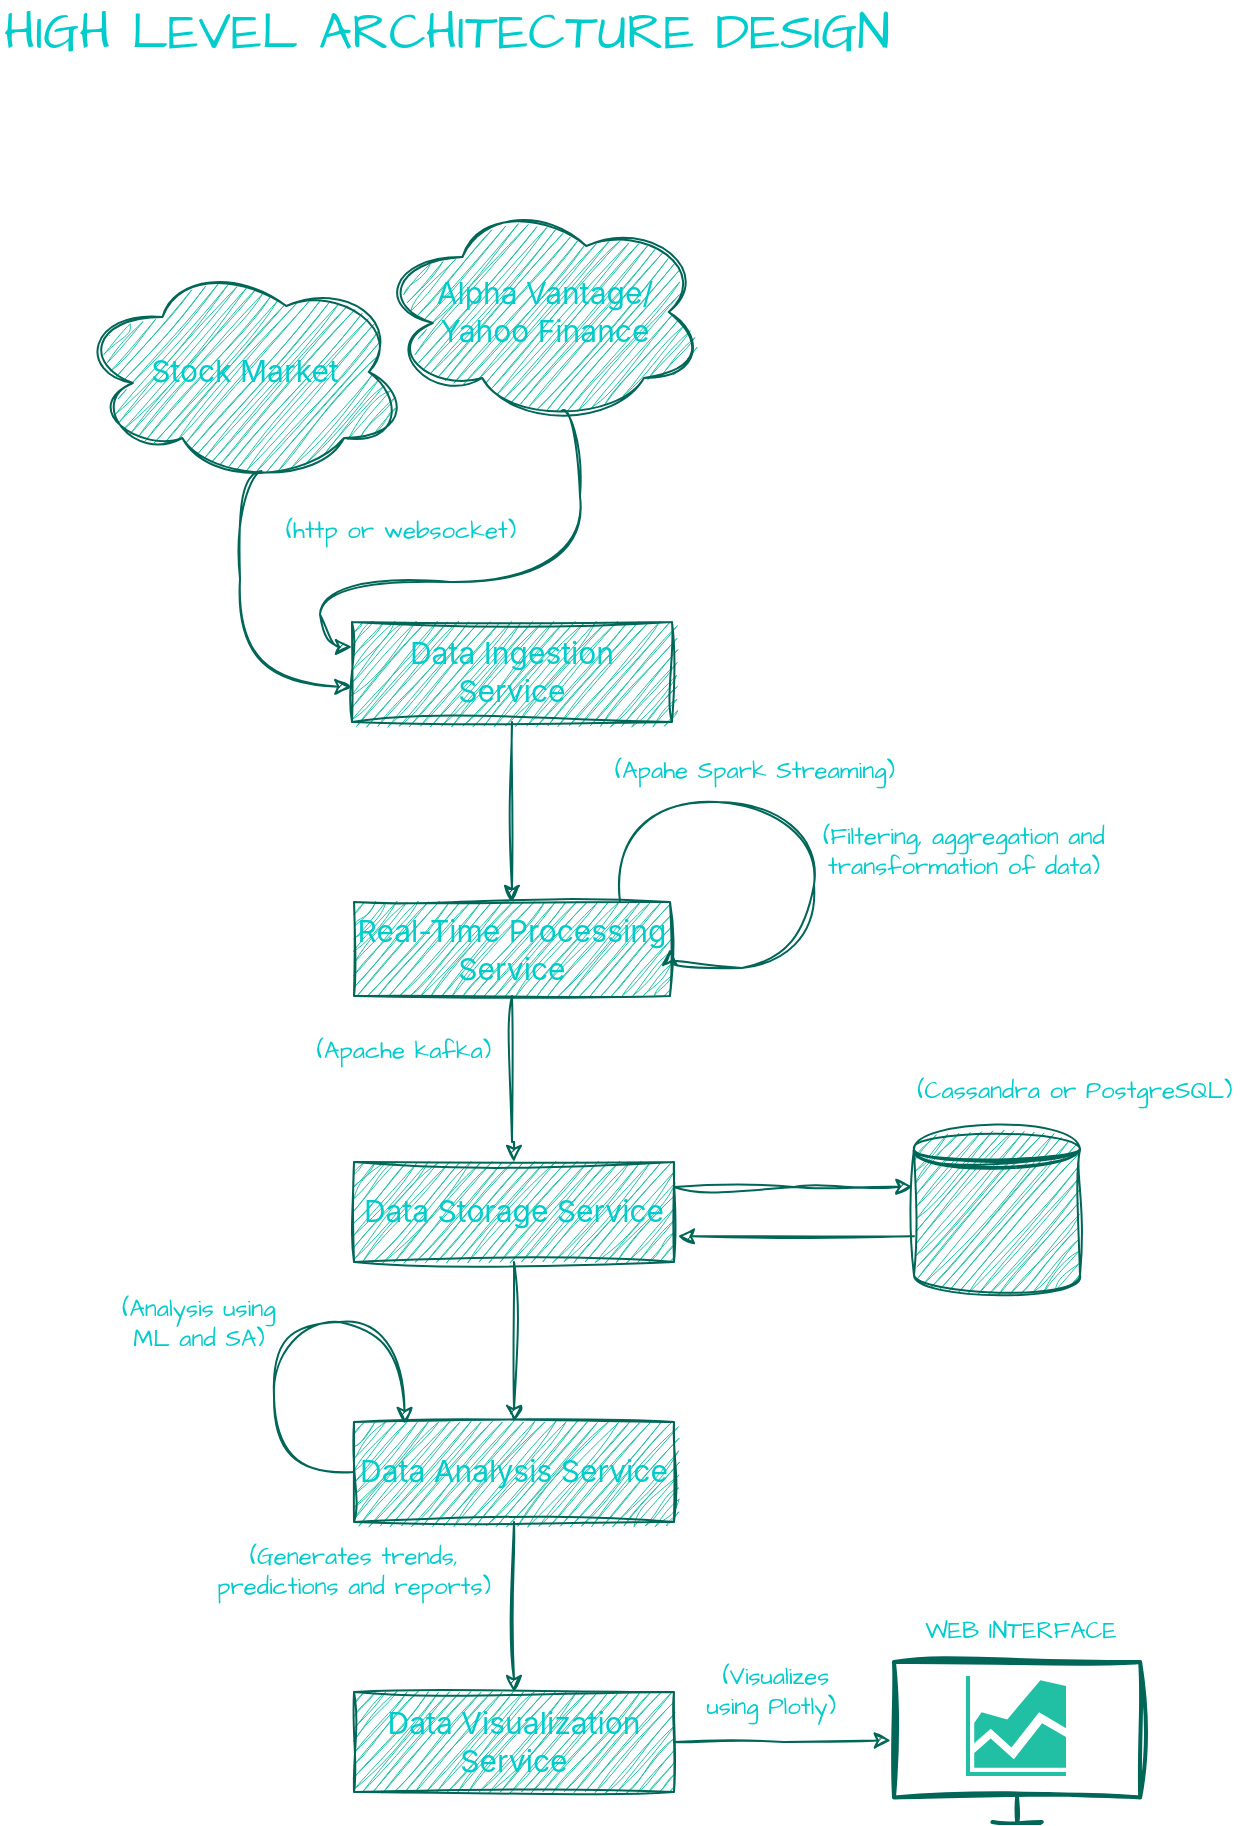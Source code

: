<mxfile version="26.0.13">
  <diagram name="Page-1" id="nSWw3oOFzLTxzGEblgA5">
    <mxGraphModel dx="858" dy="458" grid="1" gridSize="10" guides="1" tooltips="1" connect="1" arrows="1" fold="1" page="1" pageScale="1" pageWidth="827" pageHeight="1169" math="0" shadow="0">
      <root>
        <mxCell id="0" />
        <mxCell id="1" parent="0" />
        <mxCell id="-EV4XiVta61y5kKdB2jz-46" style="edgeStyle=orthogonalEdgeStyle;rounded=0;sketch=1;hachureGap=4;jiggle=2;curveFitting=1;orthogonalLoop=1;jettySize=auto;html=1;exitX=0.5;exitY=1;exitDx=0;exitDy=0;entryX=0.5;entryY=0;entryDx=0;entryDy=0;fontFamily=Architects Daughter;fontSource=https%3A%2F%2Ffonts.googleapis.com%2Fcss%3Ffamily%3DArchitects%2BDaughter;labelBackgroundColor=none;strokeColor=#006658;fontColor=default;" edge="1" parent="1" source="-EV4XiVta61y5kKdB2jz-2" target="-EV4XiVta61y5kKdB2jz-3">
          <mxGeometry relative="1" as="geometry" />
        </mxCell>
        <mxCell id="-EV4XiVta61y5kKdB2jz-2" value="&lt;span style=&quot;font-family: -apple-system, BlinkMacSystemFont, &amp;quot;Segoe UI&amp;quot;, Roboto, &amp;quot;Helvetica Neue&amp;quot;, Arial, &amp;quot;Noto Sans&amp;quot;, &amp;quot;Liberation Sans&amp;quot;, sans-serif, &amp;quot;Apple Color Emoji&amp;quot;, &amp;quot;Segoe UI Emoji&amp;quot;, &amp;quot;Segoe UI Symbol&amp;quot;, &amp;quot;Noto Color Emoji&amp;quot;; font-size: 15px; text-align: left;&quot;&gt;Data Ingestion Service&lt;/span&gt;" style="html=1;whiteSpace=wrap;sketch=1;hachureGap=4;jiggle=2;curveFitting=1;fontFamily=Architects Daughter;fontSource=https%3A%2F%2Ffonts.googleapis.com%2Fcss%3Ffamily%3DArchitects%2BDaughter;labelBackgroundColor=none;fillColor=#21C0A5;strokeColor=#006658;fontColor=#00CCCC;" vertex="1" parent="1">
          <mxGeometry x="256" y="390" width="160" height="50" as="geometry" />
        </mxCell>
        <mxCell id="-EV4XiVta61y5kKdB2jz-12" style="edgeStyle=orthogonalEdgeStyle;rounded=0;sketch=1;hachureGap=4;jiggle=2;curveFitting=1;orthogonalLoop=1;jettySize=auto;html=1;exitX=0.5;exitY=1;exitDx=0;exitDy=0;entryX=0.5;entryY=0;entryDx=0;entryDy=0;fontFamily=Architects Daughter;fontSource=https%3A%2F%2Ffonts.googleapis.com%2Fcss%3Ffamily%3DArchitects%2BDaughter;labelBackgroundColor=none;strokeColor=#006658;fontColor=default;" edge="1" parent="1" source="-EV4XiVta61y5kKdB2jz-3" target="-EV4XiVta61y5kKdB2jz-4">
          <mxGeometry relative="1" as="geometry">
            <Array as="points">
              <mxPoint x="336" y="650" />
              <mxPoint x="337" y="650" />
            </Array>
          </mxGeometry>
        </mxCell>
        <mxCell id="-EV4XiVta61y5kKdB2jz-3" value="&lt;span style=&quot;font-family: -apple-system, BlinkMacSystemFont, &amp;quot;Segoe UI&amp;quot;, Roboto, &amp;quot;Helvetica Neue&amp;quot;, Arial, &amp;quot;Noto Sans&amp;quot;, &amp;quot;Liberation Sans&amp;quot;, sans-serif, &amp;quot;Apple Color Emoji&amp;quot;, &amp;quot;Segoe UI Emoji&amp;quot;, &amp;quot;Segoe UI Symbol&amp;quot;, &amp;quot;Noto Color Emoji&amp;quot;; font-size: 15px; text-align: left;&quot;&gt;Real-Time Processing Service&lt;/span&gt;" style="html=1;whiteSpace=wrap;sketch=1;hachureGap=4;jiggle=2;curveFitting=1;fontFamily=Architects Daughter;fontSource=https%3A%2F%2Ffonts.googleapis.com%2Fcss%3Ffamily%3DArchitects%2BDaughter;labelBackgroundColor=none;fillColor=#21C0A5;strokeColor=#006658;fontColor=#00CCCC;" vertex="1" parent="1">
          <mxGeometry x="257" y="530" width="158" height="47" as="geometry" />
        </mxCell>
        <mxCell id="-EV4XiVta61y5kKdB2jz-13" style="edgeStyle=orthogonalEdgeStyle;rounded=0;sketch=1;hachureGap=4;jiggle=2;curveFitting=1;orthogonalLoop=1;jettySize=auto;html=1;exitX=0.5;exitY=1;exitDx=0;exitDy=0;entryX=0.5;entryY=0;entryDx=0;entryDy=0;fontFamily=Architects Daughter;fontSource=https%3A%2F%2Ffonts.googleapis.com%2Fcss%3Ffamily%3DArchitects%2BDaughter;labelBackgroundColor=none;strokeColor=#006658;fontColor=default;" edge="1" parent="1" source="-EV4XiVta61y5kKdB2jz-4" target="-EV4XiVta61y5kKdB2jz-5">
          <mxGeometry relative="1" as="geometry" />
        </mxCell>
        <mxCell id="-EV4XiVta61y5kKdB2jz-26" style="edgeStyle=orthogonalEdgeStyle;rounded=0;sketch=1;hachureGap=4;jiggle=2;curveFitting=1;orthogonalLoop=1;jettySize=auto;html=1;exitX=1;exitY=0.25;exitDx=0;exitDy=0;fontFamily=Architects Daughter;fontSource=https%3A%2F%2Ffonts.googleapis.com%2Fcss%3Ffamily%3DArchitects%2BDaughter;entryX=-0.01;entryY=0.348;entryDx=0;entryDy=0;entryPerimeter=0;labelBackgroundColor=none;strokeColor=#006658;fontColor=default;" edge="1" parent="1" source="-EV4XiVta61y5kKdB2jz-4" target="-EV4XiVta61y5kKdB2jz-24">
          <mxGeometry relative="1" as="geometry">
            <mxPoint x="497" y="680" as="targetPoint" />
          </mxGeometry>
        </mxCell>
        <mxCell id="-EV4XiVta61y5kKdB2jz-4" value="&lt;span style=&quot;font-family: -apple-system, BlinkMacSystemFont, &amp;quot;Segoe UI&amp;quot;, Roboto, &amp;quot;Helvetica Neue&amp;quot;, Arial, &amp;quot;Noto Sans&amp;quot;, &amp;quot;Liberation Sans&amp;quot;, sans-serif, &amp;quot;Apple Color Emoji&amp;quot;, &amp;quot;Segoe UI Emoji&amp;quot;, &amp;quot;Segoe UI Symbol&amp;quot;, &amp;quot;Noto Color Emoji&amp;quot;; font-size: 15px; text-align: left;&quot;&gt;Data Storage Service&lt;/span&gt;" style="html=1;whiteSpace=wrap;sketch=1;hachureGap=4;jiggle=2;curveFitting=1;fontFamily=Architects Daughter;fontSource=https%3A%2F%2Ffonts.googleapis.com%2Fcss%3Ffamily%3DArchitects%2BDaughter;labelBackgroundColor=none;fillColor=#21C0A5;strokeColor=#006658;fontColor=#00CCCC;" vertex="1" parent="1">
          <mxGeometry x="257" y="660" width="160" height="50" as="geometry" />
        </mxCell>
        <mxCell id="-EV4XiVta61y5kKdB2jz-14" style="edgeStyle=orthogonalEdgeStyle;rounded=0;sketch=1;hachureGap=4;jiggle=2;curveFitting=1;orthogonalLoop=1;jettySize=auto;html=1;exitX=0.5;exitY=1;exitDx=0;exitDy=0;entryX=0.5;entryY=0;entryDx=0;entryDy=0;fontFamily=Architects Daughter;fontSource=https%3A%2F%2Ffonts.googleapis.com%2Fcss%3Ffamily%3DArchitects%2BDaughter;labelBackgroundColor=none;strokeColor=#006658;fontColor=default;" edge="1" parent="1" source="-EV4XiVta61y5kKdB2jz-5" target="-EV4XiVta61y5kKdB2jz-6">
          <mxGeometry relative="1" as="geometry" />
        </mxCell>
        <mxCell id="-EV4XiVta61y5kKdB2jz-5" value="&lt;span style=&quot;font-family: -apple-system, BlinkMacSystemFont, &amp;quot;Segoe UI&amp;quot;, Roboto, &amp;quot;Helvetica Neue&amp;quot;, Arial, &amp;quot;Noto Sans&amp;quot;, &amp;quot;Liberation Sans&amp;quot;, sans-serif, &amp;quot;Apple Color Emoji&amp;quot;, &amp;quot;Segoe UI Emoji&amp;quot;, &amp;quot;Segoe UI Symbol&amp;quot;, &amp;quot;Noto Color Emoji&amp;quot;; font-size: 15px; text-align: left;&quot;&gt;Data Analysis Service&lt;/span&gt;" style="html=1;whiteSpace=wrap;sketch=1;hachureGap=4;jiggle=2;curveFitting=1;fontFamily=Architects Daughter;fontSource=https%3A%2F%2Ffonts.googleapis.com%2Fcss%3Ffamily%3DArchitects%2BDaughter;labelBackgroundColor=none;fillColor=#21C0A5;strokeColor=#006658;fontColor=#00CCCC;" vertex="1" parent="1">
          <mxGeometry x="257" y="790" width="160" height="50" as="geometry" />
        </mxCell>
        <mxCell id="-EV4XiVta61y5kKdB2jz-6" value="&lt;span style=&quot;font-family: -apple-system, BlinkMacSystemFont, &amp;quot;Segoe UI&amp;quot;, Roboto, &amp;quot;Helvetica Neue&amp;quot;, Arial, &amp;quot;Noto Sans&amp;quot;, &amp;quot;Liberation Sans&amp;quot;, sans-serif, &amp;quot;Apple Color Emoji&amp;quot;, &amp;quot;Segoe UI Emoji&amp;quot;, &amp;quot;Segoe UI Symbol&amp;quot;, &amp;quot;Noto Color Emoji&amp;quot;; font-size: 15px; text-align: left;&quot;&gt;Data Visualization Service&lt;/span&gt;" style="html=1;whiteSpace=wrap;sketch=1;hachureGap=4;jiggle=2;curveFitting=1;fontFamily=Architects Daughter;fontSource=https%3A%2F%2Ffonts.googleapis.com%2Fcss%3Ffamily%3DArchitects%2BDaughter;labelBackgroundColor=none;fillColor=#21C0A5;strokeColor=#006658;fontColor=#00CCCC;" vertex="1" parent="1">
          <mxGeometry x="257" y="925" width="160" height="50" as="geometry" />
        </mxCell>
        <mxCell id="-EV4XiVta61y5kKdB2jz-11" style="edgeStyle=orthogonalEdgeStyle;rounded=0;sketch=1;hachureGap=4;jiggle=2;curveFitting=1;orthogonalLoop=1;jettySize=auto;html=1;entryX=0;entryY=0.25;entryDx=0;entryDy=0;fontFamily=Architects Daughter;fontSource=https%3A%2F%2Ffonts.googleapis.com%2Fcss%3Ffamily%3DArchitects%2BDaughter;curved=1;exitX=0.55;exitY=0.95;exitDx=0;exitDy=0;exitPerimeter=0;labelBackgroundColor=none;strokeColor=#006658;fontColor=default;" edge="1" parent="1" source="-EV4XiVta61y5kKdB2jz-15" target="-EV4XiVta61y5kKdB2jz-2">
          <mxGeometry relative="1" as="geometry">
            <mxPoint x="335.059" y="300" as="sourcePoint" />
            <Array as="points">
              <mxPoint x="370" y="285" />
              <mxPoint x="370" y="370" />
              <mxPoint x="240" y="370" />
              <mxPoint x="240" y="403" />
            </Array>
          </mxGeometry>
        </mxCell>
        <mxCell id="-EV4XiVta61y5kKdB2jz-15" value="&lt;span style=&quot;font-family: -apple-system, BlinkMacSystemFont, &amp;quot;Segoe UI&amp;quot;, Roboto, &amp;quot;Helvetica Neue&amp;quot;, Arial, &amp;quot;Noto Sans&amp;quot;, &amp;quot;Liberation Sans&amp;quot;, sans-serif, &amp;quot;Apple Color Emoji&amp;quot;, &amp;quot;Segoe UI Emoji&amp;quot;, &amp;quot;Segoe UI Symbol&amp;quot;, &amp;quot;Noto Color Emoji&amp;quot;; font-size: 15px; text-align: left;&quot;&gt;Alpha Vantage/&lt;/span&gt;&lt;div&gt;&lt;span style=&quot;font-family: -apple-system, BlinkMacSystemFont, &amp;quot;Segoe UI&amp;quot;, Roboto, &amp;quot;Helvetica Neue&amp;quot;, Arial, &amp;quot;Noto Sans&amp;quot;, &amp;quot;Liberation Sans&amp;quot;, sans-serif, &amp;quot;Apple Color Emoji&amp;quot;, &amp;quot;Segoe UI Emoji&amp;quot;, &amp;quot;Segoe UI Symbol&amp;quot;, &amp;quot;Noto Color Emoji&amp;quot;; font-size: 15px; text-align: left;&quot;&gt;&lt;span style=&quot;font-size: 14.997px;&quot;&gt;Yahoo Finance&lt;/span&gt;&lt;/span&gt;&lt;/div&gt;" style="ellipse;shape=cloud;whiteSpace=wrap;html=1;sketch=1;hachureGap=4;jiggle=2;curveFitting=1;fontFamily=Architects Daughter;fontSource=https%3A%2F%2Ffonts.googleapis.com%2Fcss%3Ffamily%3DArchitects%2BDaughter;labelBackgroundColor=none;fillColor=#21C0A5;strokeColor=#006658;fontColor=#00CCCC;" vertex="1" parent="1">
          <mxGeometry x="270" y="180" width="165" height="110" as="geometry" />
        </mxCell>
        <mxCell id="-EV4XiVta61y5kKdB2jz-16" value="&lt;span style=&quot;font-family: -apple-system, BlinkMacSystemFont, &amp;quot;Segoe UI&amp;quot;, Roboto, &amp;quot;Helvetica Neue&amp;quot;, Arial, &amp;quot;Noto Sans&amp;quot;, &amp;quot;Liberation Sans&amp;quot;, sans-serif, &amp;quot;Apple Color Emoji&amp;quot;, &amp;quot;Segoe UI Emoji&amp;quot;, &amp;quot;Segoe UI Symbol&amp;quot;, &amp;quot;Noto Color Emoji&amp;quot;; font-size: 15px; text-align: left;&quot;&gt;Stock Market&lt;/span&gt;" style="ellipse;shape=cloud;whiteSpace=wrap;html=1;sketch=1;hachureGap=4;jiggle=2;curveFitting=1;fontFamily=Architects Daughter;fontSource=https%3A%2F%2Ffonts.googleapis.com%2Fcss%3Ffamily%3DArchitects%2BDaughter;labelBackgroundColor=none;fillColor=#21C0A5;strokeColor=#006658;fontColor=#00CCCC;" vertex="1" parent="1">
          <mxGeometry x="120" y="210" width="165" height="110" as="geometry" />
        </mxCell>
        <mxCell id="-EV4XiVta61y5kKdB2jz-17" style="edgeStyle=orthogonalEdgeStyle;rounded=0;sketch=1;hachureGap=4;jiggle=2;curveFitting=1;orthogonalLoop=1;jettySize=auto;html=1;entryX=-0.002;entryY=0.648;entryDx=0;entryDy=0;fontFamily=Architects Daughter;fontSource=https%3A%2F%2Ffonts.googleapis.com%2Fcss%3Ffamily%3DArchitects%2BDaughter;curved=1;exitX=0.55;exitY=0.95;exitDx=0;exitDy=0;exitPerimeter=0;entryPerimeter=0;labelBackgroundColor=none;strokeColor=#006658;fontColor=default;" edge="1" parent="1" source="-EV4XiVta61y5kKdB2jz-16" target="-EV4XiVta61y5kKdB2jz-2">
          <mxGeometry relative="1" as="geometry">
            <mxPoint x="251" y="300" as="sourcePoint" />
            <mxPoint x="150" y="430" as="targetPoint" />
            <Array as="points">
              <mxPoint x="200" y="315" />
              <mxPoint x="200" y="422" />
            </Array>
          </mxGeometry>
        </mxCell>
        <mxCell id="-EV4XiVta61y5kKdB2jz-18" value="(http or websocket)" style="text;html=1;align=center;verticalAlign=middle;resizable=0;points=[];autosize=1;strokeColor=none;fillColor=none;fontFamily=Architects Daughter;fontSource=https%3A%2F%2Ffonts.googleapis.com%2Fcss%3Ffamily%3DArchitects%2BDaughter;labelBackgroundColor=none;fontColor=#00CCCC;" vertex="1" parent="1">
          <mxGeometry x="210" y="330" width="140" height="30" as="geometry" />
        </mxCell>
        <mxCell id="-EV4XiVta61y5kKdB2jz-21" value="(Apache kafka)" style="text;html=1;align=center;verticalAlign=middle;whiteSpace=wrap;rounded=0;fontFamily=Architects Daughter;fontSource=https%3A%2F%2Ffonts.googleapis.com%2Fcss%3Ffamily%3DArchitects%2BDaughter;labelBackgroundColor=none;fontColor=#00CCCC;" vertex="1" parent="1">
          <mxGeometry x="237" y="590" width="90" height="30" as="geometry" />
        </mxCell>
        <mxCell id="-EV4XiVta61y5kKdB2jz-22" style="edgeStyle=orthogonalEdgeStyle;rounded=0;sketch=1;hachureGap=4;jiggle=2;curveFitting=1;orthogonalLoop=1;jettySize=auto;html=1;entryX=1;entryY=0.5;entryDx=0;entryDy=0;fontFamily=Architects Daughter;fontSource=https%3A%2F%2Ffonts.googleapis.com%2Fcss%3Ffamily%3DArchitects%2BDaughter;curved=1;labelBackgroundColor=none;strokeColor=#006658;fontColor=default;" edge="1" parent="1" source="-EV4XiVta61y5kKdB2jz-3" target="-EV4XiVta61y5kKdB2jz-3">
          <mxGeometry relative="1" as="geometry">
            <Array as="points">
              <mxPoint x="390" y="480" />
              <mxPoint x="487" y="480" />
              <mxPoint x="487" y="563" />
            </Array>
          </mxGeometry>
        </mxCell>
        <mxCell id="-EV4XiVta61y5kKdB2jz-23" value="(Apahe Spark Streaming)" style="text;html=1;align=center;verticalAlign=middle;resizable=0;points=[];autosize=1;strokeColor=none;fillColor=none;fontFamily=Architects Daughter;fontSource=https%3A%2F%2Ffonts.googleapis.com%2Fcss%3Ffamily%3DArchitects%2BDaughter;labelBackgroundColor=none;fontColor=#00CCCC;" vertex="1" parent="1">
          <mxGeometry x="377" y="450" width="160" height="30" as="geometry" />
        </mxCell>
        <mxCell id="-EV4XiVta61y5kKdB2jz-28" style="edgeStyle=orthogonalEdgeStyle;rounded=0;sketch=1;hachureGap=4;jiggle=2;curveFitting=1;orthogonalLoop=1;jettySize=auto;html=1;exitX=0;exitY=0.646;exitDx=0;exitDy=0;entryX=1.012;entryY=0.742;entryDx=0;entryDy=0;fontFamily=Architects Daughter;fontSource=https%3A%2F%2Ffonts.googleapis.com%2Fcss%3Ffamily%3DArchitects%2BDaughter;exitPerimeter=0;entryPerimeter=0;labelBackgroundColor=none;strokeColor=#006658;fontColor=default;" edge="1" parent="1" source="-EV4XiVta61y5kKdB2jz-24" target="-EV4XiVta61y5kKdB2jz-4">
          <mxGeometry relative="1" as="geometry" />
        </mxCell>
        <mxCell id="-EV4XiVta61y5kKdB2jz-24" value="" style="shape=datastore;whiteSpace=wrap;html=1;sketch=1;hachureGap=4;jiggle=2;curveFitting=1;fontFamily=Architects Daughter;fontSource=https%3A%2F%2Ffonts.googleapis.com%2Fcss%3Ffamily%3DArchitects%2BDaughter;labelBackgroundColor=none;fillColor=#21C0A5;strokeColor=#006658;fontColor=#5C5C5C;" vertex="1" parent="1">
          <mxGeometry x="537" y="643.5" width="83" height="83" as="geometry" />
        </mxCell>
        <mxCell id="-EV4XiVta61y5kKdB2jz-29" value="(Cassandra or PostgreSQL)" style="text;html=1;align=center;verticalAlign=middle;resizable=0;points=[];autosize=1;strokeColor=none;fillColor=none;fontFamily=Architects Daughter;fontSource=https%3A%2F%2Ffonts.googleapis.com%2Fcss%3Ffamily%3DArchitects%2BDaughter;labelBackgroundColor=none;fontColor=#00CCCC;" vertex="1" parent="1">
          <mxGeometry x="527" y="610" width="180" height="30" as="geometry" />
        </mxCell>
        <mxCell id="-EV4XiVta61y5kKdB2jz-31" value="(Filtering, aggregation and transformation of data)" style="text;html=1;align=center;verticalAlign=middle;whiteSpace=wrap;rounded=0;fontFamily=Architects Daughter;fontSource=https%3A%2F%2Ffonts.googleapis.com%2Fcss%3Ffamily%3DArchitects%2BDaughter;labelBackgroundColor=none;fontColor=#00CCCC;" vertex="1" parent="1">
          <mxGeometry x="487" y="490" width="150" height="30" as="geometry" />
        </mxCell>
        <mxCell id="-EV4XiVta61y5kKdB2jz-35" style="edgeStyle=orthogonalEdgeStyle;rounded=0;sketch=1;hachureGap=4;jiggle=2;curveFitting=1;orthogonalLoop=1;jettySize=auto;html=1;exitX=0;exitY=0.5;exitDx=0;exitDy=0;entryX=0.158;entryY=0.02;entryDx=0;entryDy=0;entryPerimeter=0;fontFamily=Architects Daughter;fontSource=https%3A%2F%2Ffonts.googleapis.com%2Fcss%3Ffamily%3DArchitects%2BDaughter;curved=1;labelBackgroundColor=none;strokeColor=#006658;fontColor=default;" edge="1" parent="1" source="-EV4XiVta61y5kKdB2jz-5" target="-EV4XiVta61y5kKdB2jz-5">
          <mxGeometry relative="1" as="geometry">
            <Array as="points">
              <mxPoint x="217" y="815" />
              <mxPoint x="217" y="740" />
              <mxPoint x="282" y="740" />
            </Array>
          </mxGeometry>
        </mxCell>
        <mxCell id="-EV4XiVta61y5kKdB2jz-37" value="(Analysis using ML and SA)" style="text;html=1;align=center;verticalAlign=middle;whiteSpace=wrap;rounded=0;fontFamily=Architects Daughter;fontSource=https%3A%2F%2Ffonts.googleapis.com%2Fcss%3Ffamily%3DArchitects%2BDaughter;labelBackgroundColor=none;fontColor=#00CCCC;" vertex="1" parent="1">
          <mxGeometry x="137" y="720" width="85" height="42.5" as="geometry" />
        </mxCell>
        <mxCell id="-EV4XiVta61y5kKdB2jz-38" value="(Generates trends, predictions and reports)" style="text;html=1;align=center;verticalAlign=middle;whiteSpace=wrap;rounded=0;fontFamily=Architects Daughter;fontSource=https%3A%2F%2Ffonts.googleapis.com%2Fcss%3Ffamily%3DArchitects%2BDaughter;labelBackgroundColor=none;fontColor=#00CCCC;" vertex="1" parent="1">
          <mxGeometry x="187" y="850" width="140" height="30" as="geometry" />
        </mxCell>
        <mxCell id="-EV4XiVta61y5kKdB2jz-39" value="" style="html=1;verticalLabelPosition=bottom;align=center;labelBackgroundColor=none;verticalAlign=top;strokeWidth=2;strokeColor=#006658;shadow=0;dashed=0;shape=mxgraph.ios7.icons.monitor;sketch=1;hachureGap=4;jiggle=2;curveFitting=1;fontFamily=Architects Daughter;fontSource=https%3A%2F%2Ffonts.googleapis.com%2Fcss%3Ffamily%3DArchitects%2BDaughter;fillColor=none;fontColor=#5C5C5C;" vertex="1" parent="1">
          <mxGeometry x="527" y="910" width="123.08" height="80" as="geometry" />
        </mxCell>
        <mxCell id="-EV4XiVta61y5kKdB2jz-40" style="edgeStyle=orthogonalEdgeStyle;rounded=0;sketch=1;hachureGap=4;jiggle=2;curveFitting=1;orthogonalLoop=1;jettySize=auto;html=1;entryX=-0.013;entryY=0.49;entryDx=0;entryDy=0;entryPerimeter=0;fontFamily=Architects Daughter;fontSource=https%3A%2F%2Ffonts.googleapis.com%2Fcss%3Ffamily%3DArchitects%2BDaughter;labelBackgroundColor=none;strokeColor=#006658;fontColor=default;" edge="1" parent="1" source="-EV4XiVta61y5kKdB2jz-6" target="-EV4XiVta61y5kKdB2jz-39">
          <mxGeometry relative="1" as="geometry" />
        </mxCell>
        <mxCell id="-EV4XiVta61y5kKdB2jz-41" value="(Visualizes using Plotly)&amp;nbsp;" style="text;html=1;align=center;verticalAlign=middle;whiteSpace=wrap;rounded=0;fontFamily=Architects Daughter;fontSource=https%3A%2F%2Ffonts.googleapis.com%2Fcss%3Ffamily%3DArchitects%2BDaughter;labelBackgroundColor=none;fontColor=#00CCCC;" vertex="1" parent="1">
          <mxGeometry x="427" y="910" width="82" height="30" as="geometry" />
        </mxCell>
        <mxCell id="-EV4XiVta61y5kKdB2jz-43" value="" style="sketch=0;aspect=fixed;pointerEvents=1;shadow=0;dashed=0;html=1;strokeColor=none;labelPosition=center;verticalLabelPosition=bottom;verticalAlign=top;align=center;fillColor=#21C0A5;shape=mxgraph.mscae.general.graph;hachureGap=4;jiggle=2;curveFitting=1;fontFamily=Architects Daughter;fontSource=https%3A%2F%2Ffonts.googleapis.com%2Fcss%3Ffamily%3DArchitects%2BDaughter;labelBackgroundColor=none;fontColor=#5C5C5C;" vertex="1" parent="1">
          <mxGeometry x="563" y="917" width="50" height="50" as="geometry" />
        </mxCell>
        <mxCell id="-EV4XiVta61y5kKdB2jz-45" value="WEB INTERFACE" style="text;html=1;align=center;verticalAlign=middle;resizable=0;points=[];autosize=1;strokeColor=none;fillColor=none;fontFamily=Architects Daughter;fontSource=https%3A%2F%2Ffonts.googleapis.com%2Fcss%3Ffamily%3DArchitects%2BDaughter;labelBackgroundColor=none;fontColor=#00CCCC;" vertex="1" parent="1">
          <mxGeometry x="530.08" y="880" width="120" height="30" as="geometry" />
        </mxCell>
        <mxCell id="-EV4XiVta61y5kKdB2jz-47" value="HIGH LEVEL ARCHITECTURE DESIGN" style="text;html=1;align=left;verticalAlign=middle;whiteSpace=wrap;rounded=0;fontFamily=Architects Daughter;fontSource=https%3A%2F%2Ffonts.googleapis.com%2Fcss%3Ffamily%3DArchitects%2BDaughter;fontSize=26;labelBackgroundColor=none;fontColor=#00CCCC;" vertex="1" parent="1">
          <mxGeometry x="80" y="80" width="470" height="30" as="geometry" />
        </mxCell>
      </root>
    </mxGraphModel>
  </diagram>
</mxfile>
